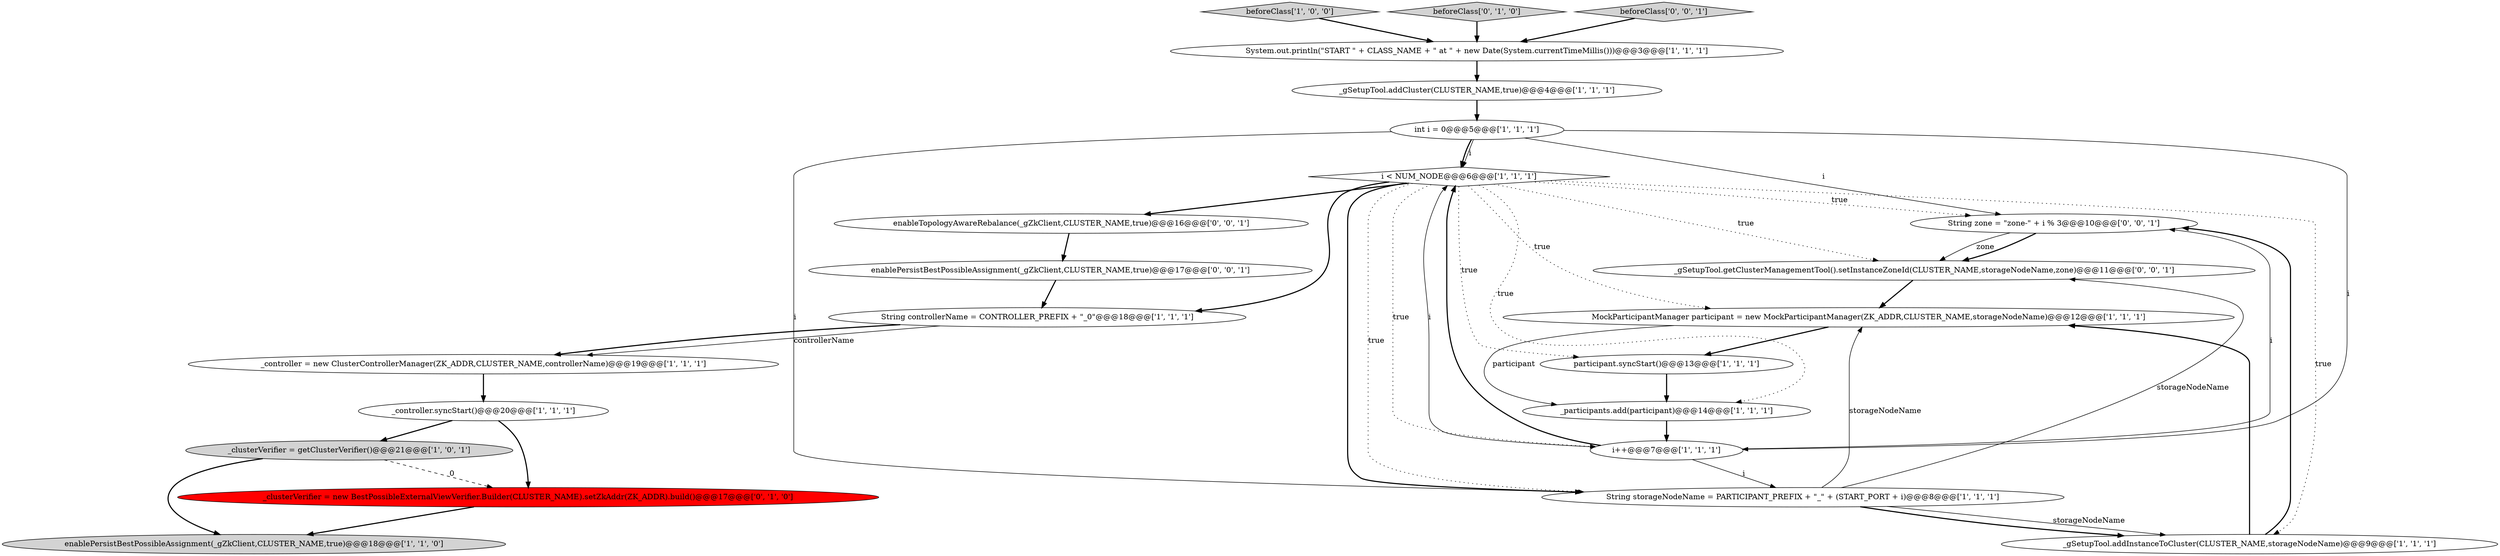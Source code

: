 digraph {
7 [style = filled, label = "_controller = new ClusterControllerManager(ZK_ADDR,CLUSTER_NAME,controllerName)@@@19@@@['1', '1', '1']", fillcolor = white, shape = ellipse image = "AAA0AAABBB1BBB"];
2 [style = filled, label = "_controller.syncStart()@@@20@@@['1', '1', '1']", fillcolor = white, shape = ellipse image = "AAA0AAABBB1BBB"];
1 [style = filled, label = "int i = 0@@@5@@@['1', '1', '1']", fillcolor = white, shape = ellipse image = "AAA0AAABBB1BBB"];
16 [style = filled, label = "_clusterVerifier = new BestPossibleExternalViewVerifier.Builder(CLUSTER_NAME).setZkAddr(ZK_ADDR).build()@@@17@@@['0', '1', '0']", fillcolor = red, shape = ellipse image = "AAA1AAABBB2BBB"];
22 [style = filled, label = "enablePersistBestPossibleAssignment(_gZkClient,CLUSTER_NAME,true)@@@17@@@['0', '0', '1']", fillcolor = white, shape = ellipse image = "AAA0AAABBB3BBB"];
20 [style = filled, label = "String zone = \"zone-\" + i % 3@@@10@@@['0', '0', '1']", fillcolor = white, shape = ellipse image = "AAA0AAABBB3BBB"];
6 [style = filled, label = "System.out.println(\"START \" + CLASS_NAME + \" at \" + new Date(System.currentTimeMillis()))@@@3@@@['1', '1', '1']", fillcolor = white, shape = ellipse image = "AAA0AAABBB1BBB"];
3 [style = filled, label = "beforeClass['1', '0', '0']", fillcolor = lightgray, shape = diamond image = "AAA0AAABBB1BBB"];
4 [style = filled, label = "i < NUM_NODE@@@6@@@['1', '1', '1']", fillcolor = white, shape = diamond image = "AAA0AAABBB1BBB"];
18 [style = filled, label = "enableTopologyAwareRebalance(_gZkClient,CLUSTER_NAME,true)@@@16@@@['0', '0', '1']", fillcolor = white, shape = ellipse image = "AAA0AAABBB3BBB"];
0 [style = filled, label = "MockParticipantManager participant = new MockParticipantManager(ZK_ADDR,CLUSTER_NAME,storageNodeName)@@@12@@@['1', '1', '1']", fillcolor = white, shape = ellipse image = "AAA0AAABBB1BBB"];
11 [style = filled, label = "_clusterVerifier = getClusterVerifier()@@@21@@@['1', '0', '1']", fillcolor = lightgray, shape = ellipse image = "AAA0AAABBB1BBB"];
13 [style = filled, label = "participant.syncStart()@@@13@@@['1', '1', '1']", fillcolor = white, shape = ellipse image = "AAA0AAABBB1BBB"];
8 [style = filled, label = "String controllerName = CONTROLLER_PREFIX + \"_0\"@@@18@@@['1', '1', '1']", fillcolor = white, shape = ellipse image = "AAA0AAABBB1BBB"];
5 [style = filled, label = "_participants.add(participant)@@@14@@@['1', '1', '1']", fillcolor = white, shape = ellipse image = "AAA0AAABBB1BBB"];
12 [style = filled, label = "enablePersistBestPossibleAssignment(_gZkClient,CLUSTER_NAME,true)@@@18@@@['1', '1', '0']", fillcolor = lightgray, shape = ellipse image = "AAA0AAABBB1BBB"];
9 [style = filled, label = "String storageNodeName = PARTICIPANT_PREFIX + \"_\" + (START_PORT + i)@@@8@@@['1', '1', '1']", fillcolor = white, shape = ellipse image = "AAA0AAABBB1BBB"];
17 [style = filled, label = "beforeClass['0', '1', '0']", fillcolor = lightgray, shape = diamond image = "AAA0AAABBB2BBB"];
19 [style = filled, label = "beforeClass['0', '0', '1']", fillcolor = lightgray, shape = diamond image = "AAA0AAABBB3BBB"];
14 [style = filled, label = "_gSetupTool.addInstanceToCluster(CLUSTER_NAME,storageNodeName)@@@9@@@['1', '1', '1']", fillcolor = white, shape = ellipse image = "AAA0AAABBB1BBB"];
21 [style = filled, label = "_gSetupTool.getClusterManagementTool().setInstanceZoneId(CLUSTER_NAME,storageNodeName,zone)@@@11@@@['0', '0', '1']", fillcolor = white, shape = ellipse image = "AAA0AAABBB3BBB"];
15 [style = filled, label = "i++@@@7@@@['1', '1', '1']", fillcolor = white, shape = ellipse image = "AAA0AAABBB1BBB"];
10 [style = filled, label = "_gSetupTool.addCluster(CLUSTER_NAME,true)@@@4@@@['1', '1', '1']", fillcolor = white, shape = ellipse image = "AAA0AAABBB1BBB"];
1->20 [style = solid, label="i"];
4->9 [style = bold, label=""];
9->14 [style = solid, label="storageNodeName"];
4->5 [style = dotted, label="true"];
1->4 [style = bold, label=""];
9->21 [style = solid, label="storageNodeName"];
0->13 [style = bold, label=""];
21->0 [style = bold, label=""];
17->6 [style = bold, label=""];
11->16 [style = dashed, label="0"];
1->9 [style = solid, label="i"];
4->0 [style = dotted, label="true"];
4->20 [style = dotted, label="true"];
8->7 [style = solid, label="controllerName"];
5->15 [style = bold, label=""];
3->6 [style = bold, label=""];
15->4 [style = solid, label="i"];
20->21 [style = solid, label="zone"];
11->12 [style = bold, label=""];
4->18 [style = bold, label=""];
4->15 [style = dotted, label="true"];
1->4 [style = solid, label="i"];
4->14 [style = dotted, label="true"];
19->6 [style = bold, label=""];
1->15 [style = solid, label="i"];
8->7 [style = bold, label=""];
0->5 [style = solid, label="participant"];
20->21 [style = bold, label=""];
22->8 [style = bold, label=""];
4->13 [style = dotted, label="true"];
4->21 [style = dotted, label="true"];
15->9 [style = solid, label="i"];
18->22 [style = bold, label=""];
14->0 [style = bold, label=""];
9->0 [style = solid, label="storageNodeName"];
7->2 [style = bold, label=""];
6->10 [style = bold, label=""];
15->4 [style = bold, label=""];
9->14 [style = bold, label=""];
13->5 [style = bold, label=""];
4->8 [style = bold, label=""];
4->9 [style = dotted, label="true"];
15->20 [style = solid, label="i"];
10->1 [style = bold, label=""];
16->12 [style = bold, label=""];
2->11 [style = bold, label=""];
14->20 [style = bold, label=""];
2->16 [style = bold, label=""];
}
